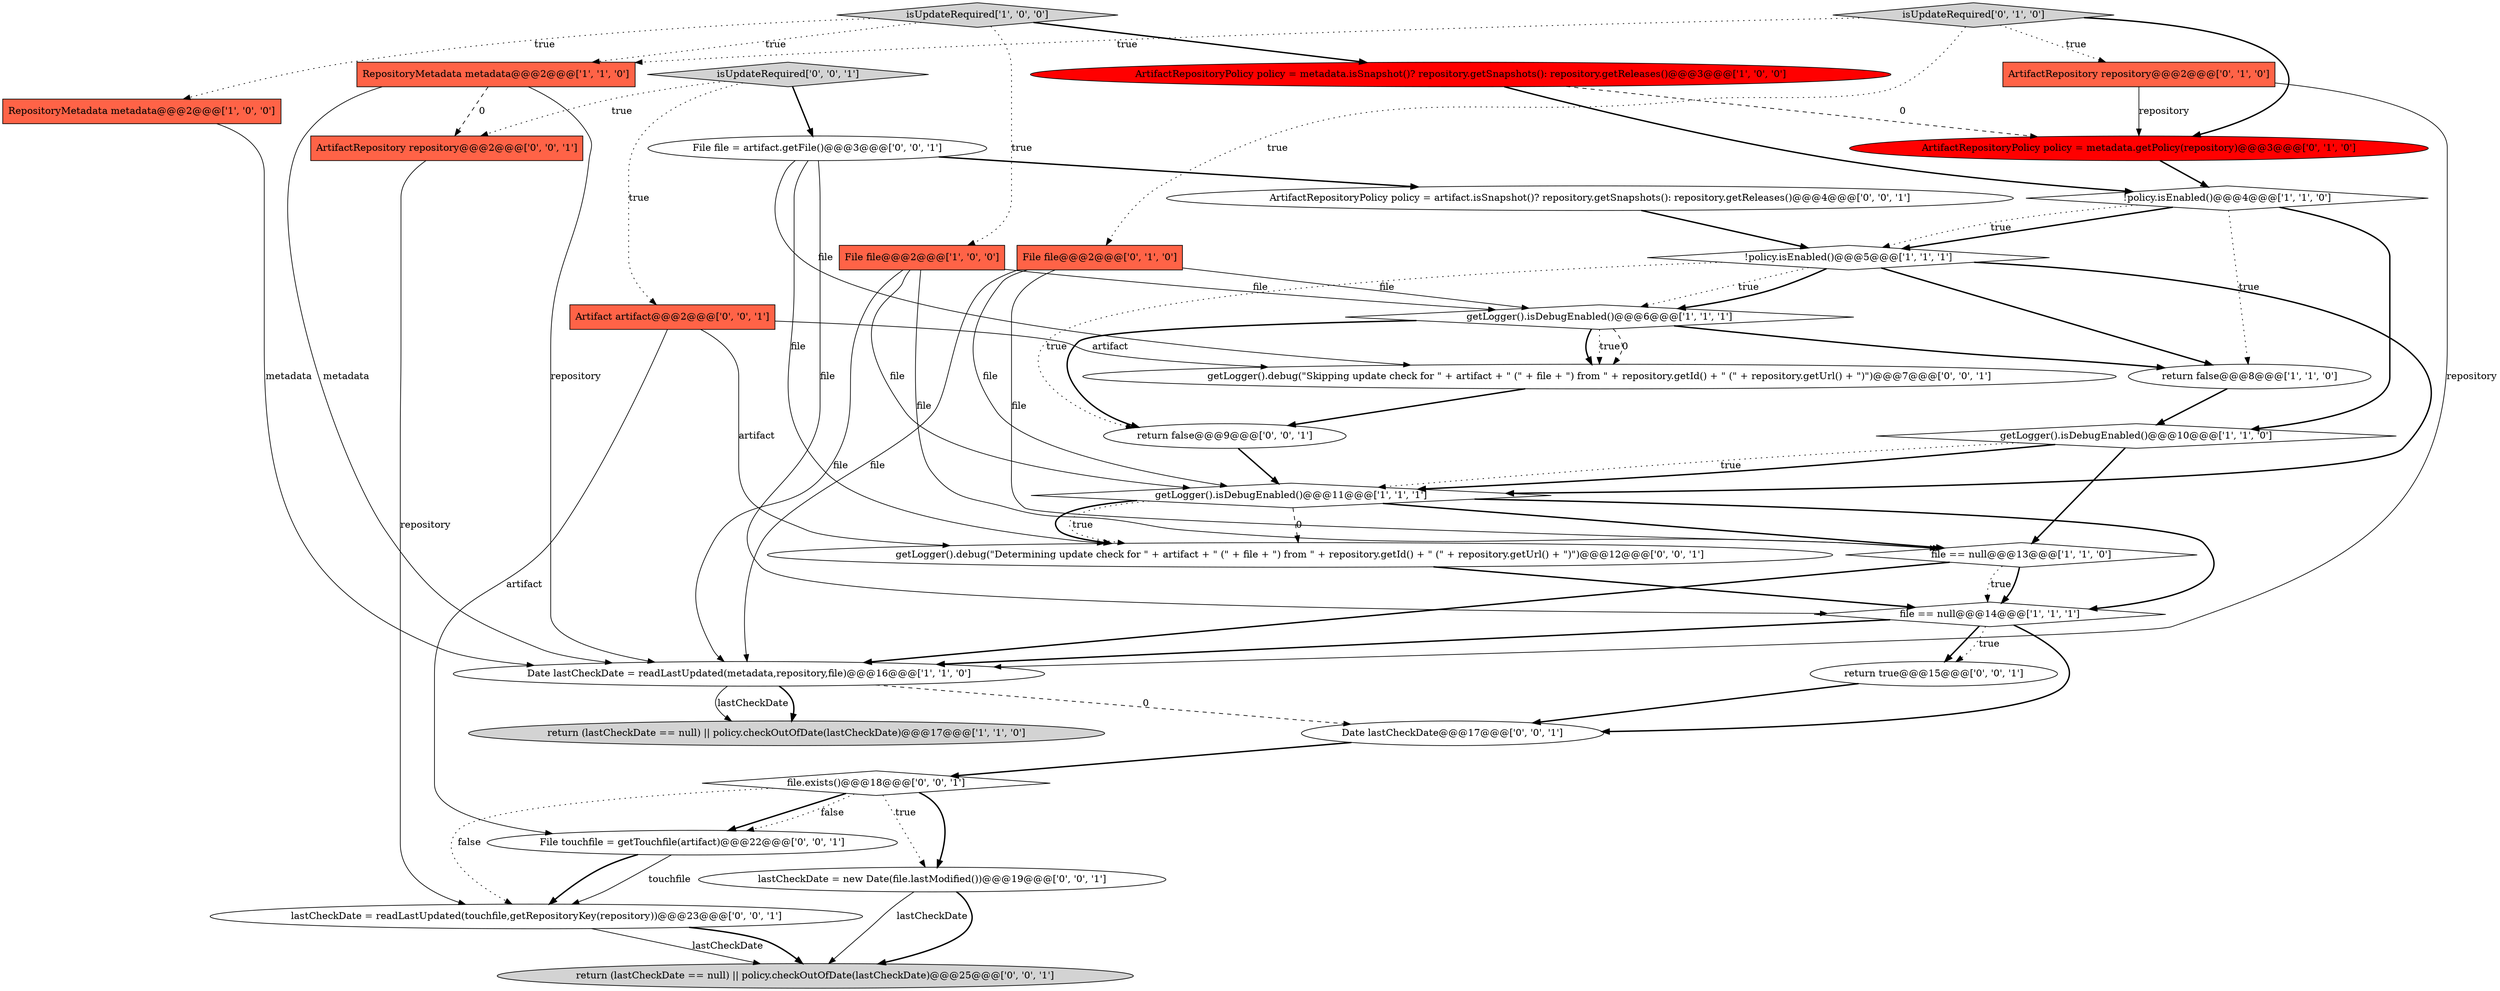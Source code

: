 digraph {
1 [style = filled, label = "return (lastCheckDate == null) || policy.checkOutOfDate(lastCheckDate)@@@17@@@['1', '1', '0']", fillcolor = lightgray, shape = ellipse image = "AAA0AAABBB1BBB"];
19 [style = filled, label = "Artifact artifact@@@2@@@['0', '0', '1']", fillcolor = tomato, shape = box image = "AAA0AAABBB3BBB"];
32 [style = filled, label = "file.exists()@@@18@@@['0', '0', '1']", fillcolor = white, shape = diamond image = "AAA0AAABBB3BBB"];
20 [style = filled, label = "File touchfile = getTouchfile(artifact)@@@22@@@['0', '0', '1']", fillcolor = white, shape = ellipse image = "AAA0AAABBB3BBB"];
6 [style = filled, label = "file == null@@@14@@@['1', '1', '1']", fillcolor = white, shape = diamond image = "AAA0AAABBB1BBB"];
11 [style = filled, label = "RepositoryMetadata metadata@@@2@@@['1', '1', '0']", fillcolor = tomato, shape = box image = "AAA0AAABBB1BBB"];
21 [style = filled, label = "ArtifactRepositoryPolicy policy = artifact.isSnapshot()? repository.getSnapshots(): repository.getReleases()@@@4@@@['0', '0', '1']", fillcolor = white, shape = ellipse image = "AAA0AAABBB3BBB"];
0 [style = filled, label = "!policy.isEnabled()@@@5@@@['1', '1', '1']", fillcolor = white, shape = diamond image = "AAA0AAABBB1BBB"];
29 [style = filled, label = "lastCheckDate = readLastUpdated(touchfile,getRepositoryKey(repository))@@@23@@@['0', '0', '1']", fillcolor = white, shape = ellipse image = "AAA0AAABBB3BBB"];
24 [style = filled, label = "return (lastCheckDate == null) || policy.checkOutOfDate(lastCheckDate)@@@25@@@['0', '0', '1']", fillcolor = lightgray, shape = ellipse image = "AAA0AAABBB3BBB"];
4 [style = filled, label = "File file@@@2@@@['1', '0', '0']", fillcolor = tomato, shape = box image = "AAA0AAABBB1BBB"];
33 [style = filled, label = "isUpdateRequired['0', '0', '1']", fillcolor = lightgray, shape = diamond image = "AAA0AAABBB3BBB"];
10 [style = filled, label = "RepositoryMetadata metadata@@@2@@@['1', '0', '0']", fillcolor = tomato, shape = box image = "AAA0AAABBB1BBB"];
9 [style = filled, label = "Date lastCheckDate = readLastUpdated(metadata,repository,file)@@@16@@@['1', '1', '0']", fillcolor = white, shape = ellipse image = "AAA0AAABBB1BBB"];
14 [style = filled, label = "isUpdateRequired['1', '0', '0']", fillcolor = lightgray, shape = diamond image = "AAA0AAABBB1BBB"];
5 [style = filled, label = "ArtifactRepositoryPolicy policy = metadata.isSnapshot()? repository.getSnapshots(): repository.getReleases()@@@3@@@['1', '0', '0']", fillcolor = red, shape = ellipse image = "AAA1AAABBB1BBB"];
31 [style = filled, label = "Date lastCheckDate@@@17@@@['0', '0', '1']", fillcolor = white, shape = ellipse image = "AAA0AAABBB3BBB"];
3 [style = filled, label = "getLogger().isDebugEnabled()@@@6@@@['1', '1', '1']", fillcolor = white, shape = diamond image = "AAA0AAABBB1BBB"];
15 [style = filled, label = "ArtifactRepository repository@@@2@@@['0', '1', '0']", fillcolor = tomato, shape = box image = "AAA0AAABBB2BBB"];
22 [style = filled, label = "ArtifactRepository repository@@@2@@@['0', '0', '1']", fillcolor = tomato, shape = box image = "AAA0AAABBB3BBB"];
28 [style = filled, label = "getLogger().debug(\"Determining update check for \" + artifact + \" (\" + file + \") from \" + repository.getId() + \" (\" + repository.getUrl() + \")\")@@@12@@@['0', '0', '1']", fillcolor = white, shape = ellipse image = "AAA0AAABBB3BBB"];
26 [style = filled, label = "lastCheckDate = new Date(file.lastModified())@@@19@@@['0', '0', '1']", fillcolor = white, shape = ellipse image = "AAA0AAABBB3BBB"];
12 [style = filled, label = "getLogger().isDebugEnabled()@@@11@@@['1', '1', '1']", fillcolor = white, shape = diamond image = "AAA0AAABBB1BBB"];
30 [style = filled, label = "File file = artifact.getFile()@@@3@@@['0', '0', '1']", fillcolor = white, shape = ellipse image = "AAA0AAABBB3BBB"];
17 [style = filled, label = "ArtifactRepositoryPolicy policy = metadata.getPolicy(repository)@@@3@@@['0', '1', '0']", fillcolor = red, shape = ellipse image = "AAA1AAABBB2BBB"];
2 [style = filled, label = "getLogger().isDebugEnabled()@@@10@@@['1', '1', '0']", fillcolor = white, shape = diamond image = "AAA0AAABBB1BBB"];
27 [style = filled, label = "getLogger().debug(\"Skipping update check for \" + artifact + \" (\" + file + \") from \" + repository.getId() + \" (\" + repository.getUrl() + \")\")@@@7@@@['0', '0', '1']", fillcolor = white, shape = ellipse image = "AAA0AAABBB3BBB"];
16 [style = filled, label = "File file@@@2@@@['0', '1', '0']", fillcolor = tomato, shape = box image = "AAA0AAABBB2BBB"];
23 [style = filled, label = "return true@@@15@@@['0', '0', '1']", fillcolor = white, shape = ellipse image = "AAA0AAABBB3BBB"];
25 [style = filled, label = "return false@@@9@@@['0', '0', '1']", fillcolor = white, shape = ellipse image = "AAA0AAABBB3BBB"];
8 [style = filled, label = "!policy.isEnabled()@@@4@@@['1', '1', '0']", fillcolor = white, shape = diamond image = "AAA0AAABBB1BBB"];
7 [style = filled, label = "file == null@@@13@@@['1', '1', '0']", fillcolor = white, shape = diamond image = "AAA0AAABBB1BBB"];
13 [style = filled, label = "return false@@@8@@@['1', '1', '0']", fillcolor = white, shape = ellipse image = "AAA0AAABBB1BBB"];
18 [style = filled, label = "isUpdateRequired['0', '1', '0']", fillcolor = lightgray, shape = diamond image = "AAA0AAABBB2BBB"];
4->7 [style = solid, label="file"];
19->27 [style = solid, label="artifact"];
30->28 [style = solid, label="file"];
28->6 [style = bold, label=""];
0->13 [style = bold, label=""];
19->20 [style = solid, label="artifact"];
18->15 [style = dotted, label="true"];
15->17 [style = solid, label="repository"];
20->29 [style = solid, label="touchfile"];
0->25 [style = dotted, label="true"];
12->7 [style = bold, label=""];
3->27 [style = bold, label=""];
4->9 [style = solid, label="file"];
8->0 [style = bold, label=""];
7->9 [style = bold, label=""];
30->6 [style = solid, label="file"];
3->27 [style = dotted, label="true"];
32->29 [style = dotted, label="false"];
10->9 [style = solid, label="metadata"];
14->11 [style = dotted, label="true"];
8->0 [style = dotted, label="true"];
0->3 [style = dotted, label="true"];
16->9 [style = solid, label="file"];
26->24 [style = solid, label="lastCheckDate"];
4->12 [style = solid, label="file"];
32->20 [style = bold, label=""];
27->25 [style = bold, label=""];
11->9 [style = solid, label="metadata"];
0->3 [style = bold, label=""];
7->6 [style = dotted, label="true"];
12->28 [style = bold, label=""];
21->0 [style = bold, label=""];
16->7 [style = solid, label="file"];
18->16 [style = dotted, label="true"];
32->20 [style = dotted, label="false"];
30->27 [style = solid, label="file"];
11->22 [style = dashed, label="0"];
26->24 [style = bold, label=""];
32->26 [style = bold, label=""];
18->11 [style = dotted, label="true"];
15->9 [style = solid, label="repository"];
9->31 [style = dashed, label="0"];
19->28 [style = solid, label="artifact"];
7->6 [style = bold, label=""];
33->30 [style = bold, label=""];
2->12 [style = dotted, label="true"];
9->1 [style = bold, label=""];
14->4 [style = dotted, label="true"];
23->31 [style = bold, label=""];
17->8 [style = bold, label=""];
4->3 [style = solid, label="file"];
9->1 [style = solid, label="lastCheckDate"];
6->23 [style = bold, label=""];
31->32 [style = bold, label=""];
0->12 [style = bold, label=""];
3->27 [style = dashed, label="0"];
11->9 [style = solid, label="repository"];
30->21 [style = bold, label=""];
5->17 [style = dashed, label="0"];
8->2 [style = bold, label=""];
8->13 [style = dotted, label="true"];
14->5 [style = bold, label=""];
13->2 [style = bold, label=""];
5->8 [style = bold, label=""];
16->12 [style = solid, label="file"];
20->29 [style = bold, label=""];
3->25 [style = bold, label=""];
6->23 [style = dotted, label="true"];
18->17 [style = bold, label=""];
12->6 [style = bold, label=""];
22->29 [style = solid, label="repository"];
14->10 [style = dotted, label="true"];
2->12 [style = bold, label=""];
12->28 [style = dotted, label="true"];
6->31 [style = bold, label=""];
25->12 [style = bold, label=""];
12->28 [style = dashed, label="0"];
29->24 [style = solid, label="lastCheckDate"];
3->13 [style = bold, label=""];
33->19 [style = dotted, label="true"];
32->26 [style = dotted, label="true"];
2->7 [style = bold, label=""];
6->9 [style = bold, label=""];
33->22 [style = dotted, label="true"];
29->24 [style = bold, label=""];
16->3 [style = solid, label="file"];
}
